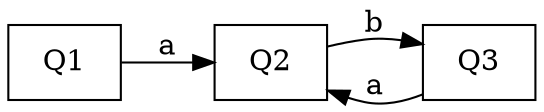 digraph {
  rankdir=LR;
  node [shape=box]
	Q1 -> Q2 [label=a]
  Q2 -> Q3 [label=b]
  Q2 -> Q3 [style=invis]
  Q3 -> Q2 [label=a]
}
